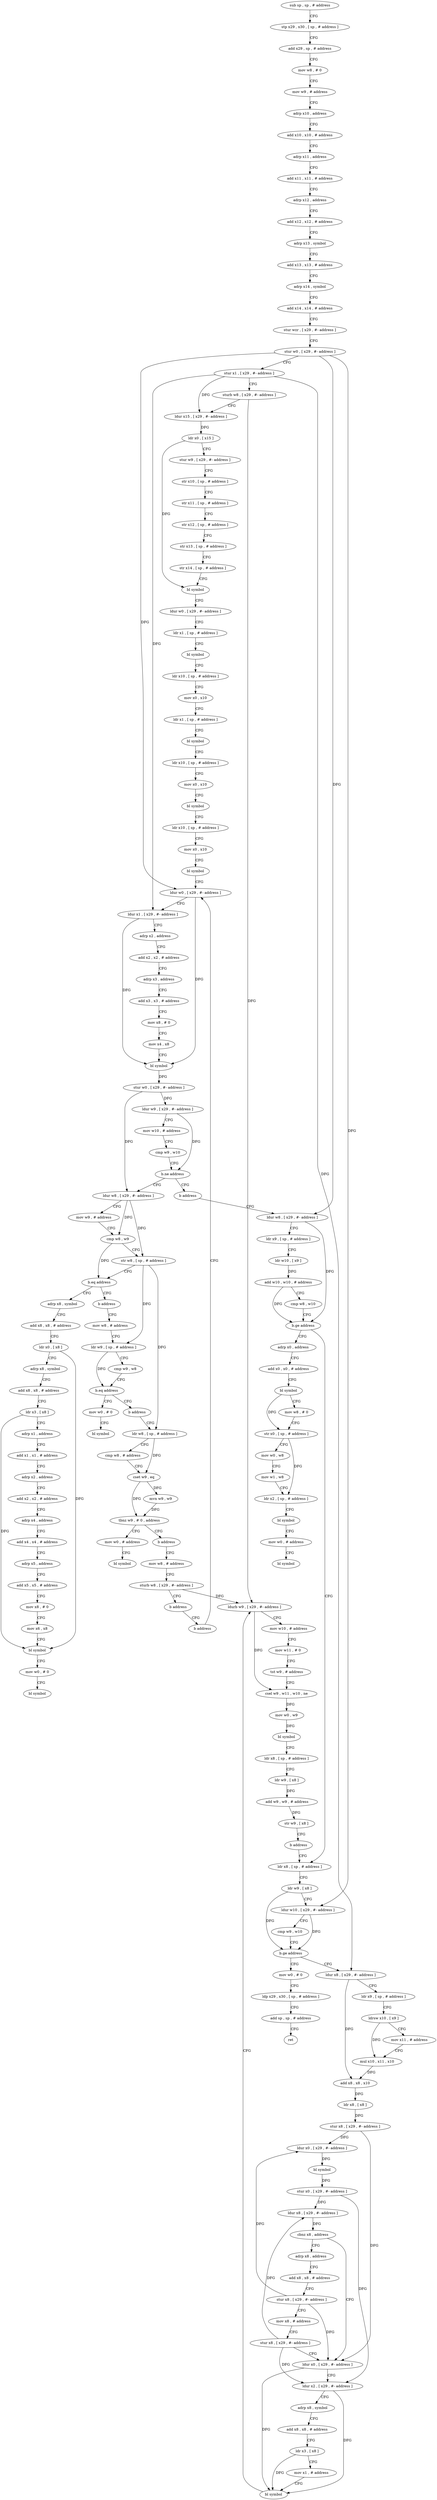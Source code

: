 digraph "func" {
"4200176" [label = "sub sp , sp , # address" ]
"4200180" [label = "stp x29 , x30 , [ sp , # address ]" ]
"4200184" [label = "add x29 , sp , # address" ]
"4200188" [label = "mov w8 , # 0" ]
"4200192" [label = "mov w9 , # address" ]
"4200196" [label = "adrp x10 , address" ]
"4200200" [label = "add x10 , x10 , # address" ]
"4200204" [label = "adrp x11 , address" ]
"4200208" [label = "add x11 , x11 , # address" ]
"4200212" [label = "adrp x12 , address" ]
"4200216" [label = "add x12 , x12 , # address" ]
"4200220" [label = "adrp x13 , symbol" ]
"4200224" [label = "add x13 , x13 , # address" ]
"4200228" [label = "adrp x14 , symbol" ]
"4200232" [label = "add x14 , x14 , # address" ]
"4200236" [label = "stur wzr , [ x29 , #- address ]" ]
"4200240" [label = "stur w0 , [ x29 , #- address ]" ]
"4200244" [label = "stur x1 , [ x29 , #- address ]" ]
"4200248" [label = "sturb w8 , [ x29 , #- address ]" ]
"4200252" [label = "ldur x15 , [ x29 , #- address ]" ]
"4200256" [label = "ldr x0 , [ x15 ]" ]
"4200260" [label = "stur w9 , [ x29 , #- address ]" ]
"4200264" [label = "str x10 , [ sp , # address ]" ]
"4200268" [label = "str x11 , [ sp , # address ]" ]
"4200272" [label = "str x12 , [ sp , # address ]" ]
"4200276" [label = "str x13 , [ sp , # address ]" ]
"4200280" [label = "str x14 , [ sp , # address ]" ]
"4200284" [label = "bl symbol" ]
"4200288" [label = "ldur w0 , [ x29 , #- address ]" ]
"4200292" [label = "ldr x1 , [ sp , # address ]" ]
"4200296" [label = "bl symbol" ]
"4200300" [label = "ldr x10 , [ sp , # address ]" ]
"4200304" [label = "mov x0 , x10" ]
"4200308" [label = "ldr x1 , [ sp , # address ]" ]
"4200312" [label = "bl symbol" ]
"4200316" [label = "ldr x10 , [ sp , # address ]" ]
"4200320" [label = "mov x0 , x10" ]
"4200324" [label = "bl symbol" ]
"4200328" [label = "ldr x10 , [ sp , # address ]" ]
"4200332" [label = "mov x0 , x10" ]
"4200336" [label = "bl symbol" ]
"4200340" [label = "ldur w0 , [ x29 , #- address ]" ]
"4200400" [label = "ldur w8 , [ x29 , #- address ]" ]
"4200404" [label = "mov w9 , # address" ]
"4200408" [label = "cmp w8 , w9" ]
"4200412" [label = "str w8 , [ sp , # address ]" ]
"4200416" [label = "b.eq address" ]
"4200488" [label = "adrp x8 , symbol" ]
"4200420" [label = "b address" ]
"4200396" [label = "b address" ]
"4200576" [label = "ldur w8 , [ x29 , #- address ]" ]
"4200492" [label = "add x8 , x8 , # address" ]
"4200496" [label = "ldr x0 , [ x8 ]" ]
"4200500" [label = "adrp x8 , symbol" ]
"4200504" [label = "add x8 , x8 , # address" ]
"4200508" [label = "ldr x3 , [ x8 ]" ]
"4200512" [label = "adrp x1 , address" ]
"4200516" [label = "add x1 , x1 , # address" ]
"4200520" [label = "adrp x2 , address" ]
"4200524" [label = "add x2 , x2 , # address" ]
"4200528" [label = "adrp x4 , address" ]
"4200532" [label = "add x4 , x4 , # address" ]
"4200536" [label = "adrp x5 , address" ]
"4200540" [label = "add x5 , x5 , # address" ]
"4200544" [label = "mov x8 , # 0" ]
"4200548" [label = "mov x6 , x8" ]
"4200552" [label = "bl symbol" ]
"4200556" [label = "mov w0 , # 0" ]
"4200560" [label = "bl symbol" ]
"4200424" [label = "mov w8 , # address" ]
"4200580" [label = "ldr x9 , [ sp , # address ]" ]
"4200584" [label = "ldr w10 , [ x9 ]" ]
"4200588" [label = "add w10 , w10 , # address" ]
"4200592" [label = "cmp w8 , w10" ]
"4200596" [label = "b.ge address" ]
"4200644" [label = "ldr x8 , [ sp , # address ]" ]
"4200600" [label = "adrp x0 , address" ]
"4200428" [label = "ldr w9 , [ sp , # address ]" ]
"4200432" [label = "cmp w9 , w8" ]
"4200436" [label = "b.eq address" ]
"4200480" [label = "mov w0 , # 0" ]
"4200440" [label = "b address" ]
"4200648" [label = "ldr w9 , [ x8 ]" ]
"4200652" [label = "ldur w10 , [ x29 , #- address ]" ]
"4200656" [label = "cmp w9 , w10" ]
"4200660" [label = "b.ge address" ]
"4200812" [label = "mov w0 , # 0" ]
"4200664" [label = "ldur x8 , [ x29 , #- address ]" ]
"4200604" [label = "add x0 , x0 , # address" ]
"4200608" [label = "bl symbol" ]
"4200612" [label = "mov w8 , # 0" ]
"4200616" [label = "str x0 , [ sp , # address ]" ]
"4200620" [label = "mov w0 , w8" ]
"4200624" [label = "mov w1 , w8" ]
"4200628" [label = "ldr x2 , [ sp , # address ]" ]
"4200632" [label = "bl symbol" ]
"4200636" [label = "mov w0 , # address" ]
"4200640" [label = "bl symbol" ]
"4200484" [label = "bl symbol" ]
"4200444" [label = "ldr w8 , [ sp , # address ]" ]
"4200816" [label = "ldp x29 , x30 , [ sp , # address ]" ]
"4200820" [label = "add sp , sp , # address" ]
"4200824" [label = "ret" ]
"4200668" [label = "ldr x9 , [ sp , # address ]" ]
"4200672" [label = "ldrsw x10 , [ x9 ]" ]
"4200676" [label = "mov x11 , # address" ]
"4200680" [label = "mul x10 , x11 , x10" ]
"4200684" [label = "add x8 , x8 , x10" ]
"4200688" [label = "ldr x8 , [ x8 ]" ]
"4200692" [label = "stur x8 , [ x29 , #- address ]" ]
"4200696" [label = "ldur x0 , [ x29 , #- address ]" ]
"4200700" [label = "bl symbol" ]
"4200704" [label = "stur x0 , [ x29 , #- address ]" ]
"4200708" [label = "ldur x8 , [ x29 , #- address ]" ]
"4200712" [label = "cbnz x8 , address" ]
"4200736" [label = "ldur x0 , [ x29 , #- address ]" ]
"4200716" [label = "adrp x8 , address" ]
"4200448" [label = "cmp w8 , # address" ]
"4200452" [label = "cset w9 , eq" ]
"4200456" [label = "mvn w9 , w9" ]
"4200460" [label = "tbnz w9 , # 0 , address" ]
"4200564" [label = "mov w0 , # address" ]
"4200464" [label = "b address" ]
"4200740" [label = "ldur x2 , [ x29 , #- address ]" ]
"4200744" [label = "adrp x8 , symbol" ]
"4200748" [label = "add x8 , x8 , # address" ]
"4200752" [label = "ldr x3 , [ x8 ]" ]
"4200756" [label = "mov x1 , # address" ]
"4200760" [label = "bl symbol" ]
"4200764" [label = "ldurb w9 , [ x29 , #- address ]" ]
"4200768" [label = "mov w10 , # address" ]
"4200772" [label = "mov w11 , # 0" ]
"4200776" [label = "tst w9 , # address" ]
"4200780" [label = "csel w9 , w11 , w10 , ne" ]
"4200784" [label = "mov w0 , w9" ]
"4200788" [label = "bl symbol" ]
"4200792" [label = "ldr x8 , [ sp , # address ]" ]
"4200796" [label = "ldr w9 , [ x8 ]" ]
"4200800" [label = "add w9 , w9 , # address" ]
"4200804" [label = "str w9 , [ x8 ]" ]
"4200808" [label = "b address" ]
"4200720" [label = "add x8 , x8 , # address" ]
"4200724" [label = "stur x8 , [ x29 , #- address ]" ]
"4200728" [label = "mov x8 , # address" ]
"4200732" [label = "stur x8 , [ x29 , #- address ]" ]
"4200568" [label = "bl symbol" ]
"4200468" [label = "mov w8 , # address" ]
"4200472" [label = "sturb w8 , [ x29 , #- address ]" ]
"4200476" [label = "b address" ]
"4200572" [label = "b address" ]
"4200344" [label = "ldur x1 , [ x29 , #- address ]" ]
"4200348" [label = "adrp x2 , address" ]
"4200352" [label = "add x2 , x2 , # address" ]
"4200356" [label = "adrp x3 , address" ]
"4200360" [label = "add x3 , x3 , # address" ]
"4200364" [label = "mov x8 , # 0" ]
"4200368" [label = "mov x4 , x8" ]
"4200372" [label = "bl symbol" ]
"4200376" [label = "stur w0 , [ x29 , #- address ]" ]
"4200380" [label = "ldur w9 , [ x29 , #- address ]" ]
"4200384" [label = "mov w10 , # address" ]
"4200388" [label = "cmp w9 , w10" ]
"4200392" [label = "b.ne address" ]
"4200176" -> "4200180" [ label = "CFG" ]
"4200180" -> "4200184" [ label = "CFG" ]
"4200184" -> "4200188" [ label = "CFG" ]
"4200188" -> "4200192" [ label = "CFG" ]
"4200192" -> "4200196" [ label = "CFG" ]
"4200196" -> "4200200" [ label = "CFG" ]
"4200200" -> "4200204" [ label = "CFG" ]
"4200204" -> "4200208" [ label = "CFG" ]
"4200208" -> "4200212" [ label = "CFG" ]
"4200212" -> "4200216" [ label = "CFG" ]
"4200216" -> "4200220" [ label = "CFG" ]
"4200220" -> "4200224" [ label = "CFG" ]
"4200224" -> "4200228" [ label = "CFG" ]
"4200228" -> "4200232" [ label = "CFG" ]
"4200232" -> "4200236" [ label = "CFG" ]
"4200236" -> "4200240" [ label = "CFG" ]
"4200240" -> "4200244" [ label = "CFG" ]
"4200240" -> "4200340" [ label = "DFG" ]
"4200240" -> "4200576" [ label = "DFG" ]
"4200240" -> "4200652" [ label = "DFG" ]
"4200244" -> "4200248" [ label = "CFG" ]
"4200244" -> "4200252" [ label = "DFG" ]
"4200244" -> "4200344" [ label = "DFG" ]
"4200244" -> "4200664" [ label = "DFG" ]
"4200248" -> "4200252" [ label = "CFG" ]
"4200248" -> "4200764" [ label = "DFG" ]
"4200252" -> "4200256" [ label = "DFG" ]
"4200256" -> "4200260" [ label = "CFG" ]
"4200256" -> "4200284" [ label = "DFG" ]
"4200260" -> "4200264" [ label = "CFG" ]
"4200264" -> "4200268" [ label = "CFG" ]
"4200268" -> "4200272" [ label = "CFG" ]
"4200272" -> "4200276" [ label = "CFG" ]
"4200276" -> "4200280" [ label = "CFG" ]
"4200280" -> "4200284" [ label = "CFG" ]
"4200284" -> "4200288" [ label = "CFG" ]
"4200288" -> "4200292" [ label = "CFG" ]
"4200292" -> "4200296" [ label = "CFG" ]
"4200296" -> "4200300" [ label = "CFG" ]
"4200300" -> "4200304" [ label = "CFG" ]
"4200304" -> "4200308" [ label = "CFG" ]
"4200308" -> "4200312" [ label = "CFG" ]
"4200312" -> "4200316" [ label = "CFG" ]
"4200316" -> "4200320" [ label = "CFG" ]
"4200320" -> "4200324" [ label = "CFG" ]
"4200324" -> "4200328" [ label = "CFG" ]
"4200328" -> "4200332" [ label = "CFG" ]
"4200332" -> "4200336" [ label = "CFG" ]
"4200336" -> "4200340" [ label = "CFG" ]
"4200340" -> "4200344" [ label = "CFG" ]
"4200340" -> "4200372" [ label = "DFG" ]
"4200400" -> "4200404" [ label = "CFG" ]
"4200400" -> "4200408" [ label = "DFG" ]
"4200400" -> "4200412" [ label = "DFG" ]
"4200404" -> "4200408" [ label = "CFG" ]
"4200408" -> "4200412" [ label = "CFG" ]
"4200408" -> "4200416" [ label = "DFG" ]
"4200412" -> "4200416" [ label = "CFG" ]
"4200412" -> "4200428" [ label = "DFG" ]
"4200412" -> "4200444" [ label = "DFG" ]
"4200416" -> "4200488" [ label = "CFG" ]
"4200416" -> "4200420" [ label = "CFG" ]
"4200488" -> "4200492" [ label = "CFG" ]
"4200420" -> "4200424" [ label = "CFG" ]
"4200396" -> "4200576" [ label = "CFG" ]
"4200576" -> "4200580" [ label = "CFG" ]
"4200576" -> "4200596" [ label = "DFG" ]
"4200492" -> "4200496" [ label = "CFG" ]
"4200496" -> "4200500" [ label = "CFG" ]
"4200496" -> "4200552" [ label = "DFG" ]
"4200500" -> "4200504" [ label = "CFG" ]
"4200504" -> "4200508" [ label = "CFG" ]
"4200508" -> "4200512" [ label = "CFG" ]
"4200508" -> "4200552" [ label = "DFG" ]
"4200512" -> "4200516" [ label = "CFG" ]
"4200516" -> "4200520" [ label = "CFG" ]
"4200520" -> "4200524" [ label = "CFG" ]
"4200524" -> "4200528" [ label = "CFG" ]
"4200528" -> "4200532" [ label = "CFG" ]
"4200532" -> "4200536" [ label = "CFG" ]
"4200536" -> "4200540" [ label = "CFG" ]
"4200540" -> "4200544" [ label = "CFG" ]
"4200544" -> "4200548" [ label = "CFG" ]
"4200548" -> "4200552" [ label = "CFG" ]
"4200552" -> "4200556" [ label = "CFG" ]
"4200556" -> "4200560" [ label = "CFG" ]
"4200424" -> "4200428" [ label = "CFG" ]
"4200580" -> "4200584" [ label = "CFG" ]
"4200584" -> "4200588" [ label = "DFG" ]
"4200588" -> "4200592" [ label = "CFG" ]
"4200588" -> "4200596" [ label = "DFG" ]
"4200592" -> "4200596" [ label = "CFG" ]
"4200596" -> "4200644" [ label = "CFG" ]
"4200596" -> "4200600" [ label = "CFG" ]
"4200644" -> "4200648" [ label = "CFG" ]
"4200600" -> "4200604" [ label = "CFG" ]
"4200428" -> "4200432" [ label = "CFG" ]
"4200428" -> "4200436" [ label = "DFG" ]
"4200432" -> "4200436" [ label = "CFG" ]
"4200436" -> "4200480" [ label = "CFG" ]
"4200436" -> "4200440" [ label = "CFG" ]
"4200480" -> "4200484" [ label = "CFG" ]
"4200440" -> "4200444" [ label = "CFG" ]
"4200648" -> "4200652" [ label = "CFG" ]
"4200648" -> "4200660" [ label = "DFG" ]
"4200652" -> "4200656" [ label = "CFG" ]
"4200652" -> "4200660" [ label = "DFG" ]
"4200656" -> "4200660" [ label = "CFG" ]
"4200660" -> "4200812" [ label = "CFG" ]
"4200660" -> "4200664" [ label = "CFG" ]
"4200812" -> "4200816" [ label = "CFG" ]
"4200664" -> "4200668" [ label = "CFG" ]
"4200664" -> "4200684" [ label = "DFG" ]
"4200604" -> "4200608" [ label = "CFG" ]
"4200608" -> "4200612" [ label = "CFG" ]
"4200608" -> "4200616" [ label = "DFG" ]
"4200612" -> "4200616" [ label = "CFG" ]
"4200616" -> "4200620" [ label = "CFG" ]
"4200616" -> "4200628" [ label = "DFG" ]
"4200620" -> "4200624" [ label = "CFG" ]
"4200624" -> "4200628" [ label = "CFG" ]
"4200628" -> "4200632" [ label = "CFG" ]
"4200632" -> "4200636" [ label = "CFG" ]
"4200636" -> "4200640" [ label = "CFG" ]
"4200444" -> "4200448" [ label = "CFG" ]
"4200444" -> "4200452" [ label = "DFG" ]
"4200816" -> "4200820" [ label = "CFG" ]
"4200820" -> "4200824" [ label = "CFG" ]
"4200668" -> "4200672" [ label = "CFG" ]
"4200672" -> "4200676" [ label = "CFG" ]
"4200672" -> "4200680" [ label = "DFG" ]
"4200676" -> "4200680" [ label = "CFG" ]
"4200680" -> "4200684" [ label = "DFG" ]
"4200684" -> "4200688" [ label = "DFG" ]
"4200688" -> "4200692" [ label = "DFG" ]
"4200692" -> "4200696" [ label = "DFG" ]
"4200692" -> "4200736" [ label = "DFG" ]
"4200696" -> "4200700" [ label = "DFG" ]
"4200700" -> "4200704" [ label = "DFG" ]
"4200704" -> "4200708" [ label = "DFG" ]
"4200704" -> "4200740" [ label = "DFG" ]
"4200708" -> "4200712" [ label = "DFG" ]
"4200712" -> "4200736" [ label = "CFG" ]
"4200712" -> "4200716" [ label = "CFG" ]
"4200736" -> "4200740" [ label = "CFG" ]
"4200736" -> "4200760" [ label = "DFG" ]
"4200716" -> "4200720" [ label = "CFG" ]
"4200448" -> "4200452" [ label = "CFG" ]
"4200452" -> "4200456" [ label = "DFG" ]
"4200452" -> "4200460" [ label = "DFG" ]
"4200456" -> "4200460" [ label = "DFG" ]
"4200460" -> "4200564" [ label = "CFG" ]
"4200460" -> "4200464" [ label = "CFG" ]
"4200564" -> "4200568" [ label = "CFG" ]
"4200464" -> "4200468" [ label = "CFG" ]
"4200740" -> "4200744" [ label = "CFG" ]
"4200740" -> "4200760" [ label = "DFG" ]
"4200744" -> "4200748" [ label = "CFG" ]
"4200748" -> "4200752" [ label = "CFG" ]
"4200752" -> "4200756" [ label = "CFG" ]
"4200752" -> "4200760" [ label = "DFG" ]
"4200756" -> "4200760" [ label = "CFG" ]
"4200760" -> "4200764" [ label = "CFG" ]
"4200764" -> "4200768" [ label = "CFG" ]
"4200764" -> "4200780" [ label = "DFG" ]
"4200768" -> "4200772" [ label = "CFG" ]
"4200772" -> "4200776" [ label = "CFG" ]
"4200776" -> "4200780" [ label = "CFG" ]
"4200780" -> "4200784" [ label = "DFG" ]
"4200784" -> "4200788" [ label = "DFG" ]
"4200788" -> "4200792" [ label = "CFG" ]
"4200792" -> "4200796" [ label = "CFG" ]
"4200796" -> "4200800" [ label = "DFG" ]
"4200800" -> "4200804" [ label = "DFG" ]
"4200804" -> "4200808" [ label = "CFG" ]
"4200808" -> "4200644" [ label = "CFG" ]
"4200720" -> "4200724" [ label = "CFG" ]
"4200724" -> "4200728" [ label = "CFG" ]
"4200724" -> "4200696" [ label = "DFG" ]
"4200724" -> "4200736" [ label = "DFG" ]
"4200728" -> "4200732" [ label = "CFG" ]
"4200732" -> "4200736" [ label = "CFG" ]
"4200732" -> "4200708" [ label = "DFG" ]
"4200732" -> "4200740" [ label = "DFG" ]
"4200468" -> "4200472" [ label = "CFG" ]
"4200472" -> "4200476" [ label = "CFG" ]
"4200472" -> "4200764" [ label = "DFG" ]
"4200476" -> "4200572" [ label = "CFG" ]
"4200572" -> "4200340" [ label = "CFG" ]
"4200344" -> "4200348" [ label = "CFG" ]
"4200344" -> "4200372" [ label = "DFG" ]
"4200348" -> "4200352" [ label = "CFG" ]
"4200352" -> "4200356" [ label = "CFG" ]
"4200356" -> "4200360" [ label = "CFG" ]
"4200360" -> "4200364" [ label = "CFG" ]
"4200364" -> "4200368" [ label = "CFG" ]
"4200368" -> "4200372" [ label = "CFG" ]
"4200372" -> "4200376" [ label = "DFG" ]
"4200376" -> "4200380" [ label = "DFG" ]
"4200376" -> "4200400" [ label = "DFG" ]
"4200380" -> "4200384" [ label = "CFG" ]
"4200380" -> "4200392" [ label = "DFG" ]
"4200384" -> "4200388" [ label = "CFG" ]
"4200388" -> "4200392" [ label = "CFG" ]
"4200392" -> "4200400" [ label = "CFG" ]
"4200392" -> "4200396" [ label = "CFG" ]
}
